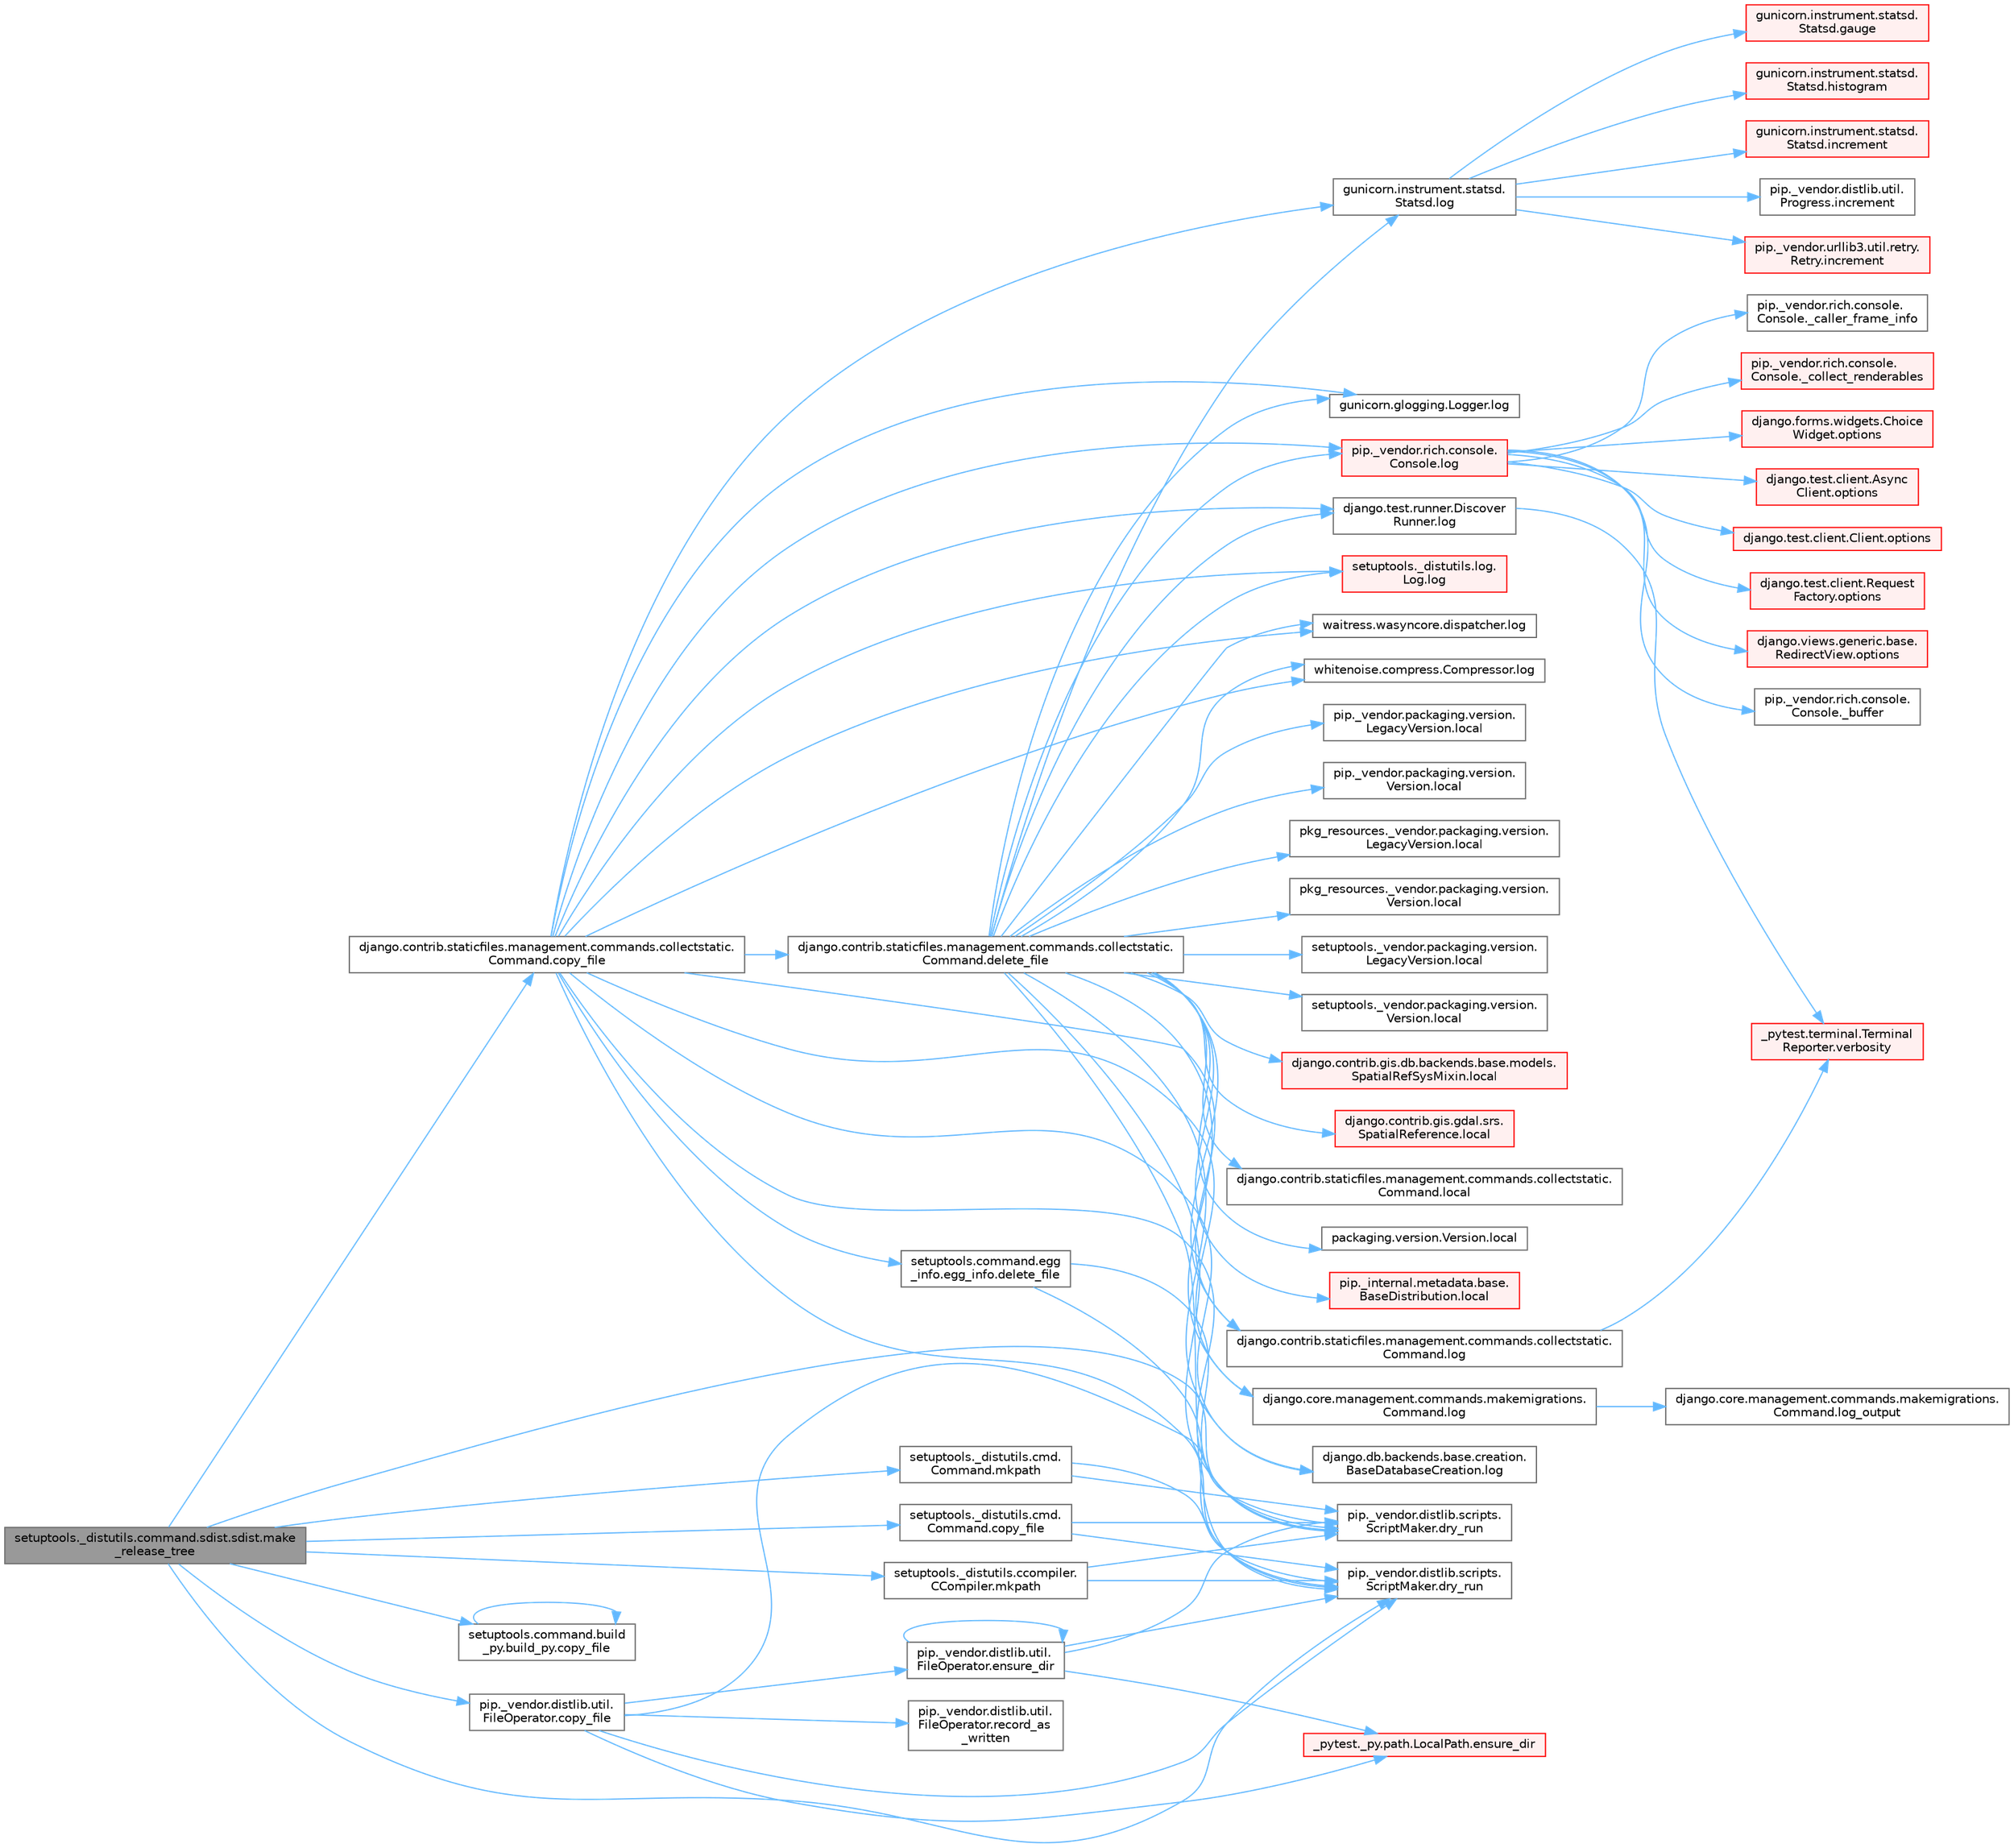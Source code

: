 digraph "setuptools._distutils.command.sdist.sdist.make_release_tree"
{
 // LATEX_PDF_SIZE
  bgcolor="transparent";
  edge [fontname=Helvetica,fontsize=10,labelfontname=Helvetica,labelfontsize=10];
  node [fontname=Helvetica,fontsize=10,shape=box,height=0.2,width=0.4];
  rankdir="LR";
  Node1 [id="Node000001",label="setuptools._distutils.command.sdist.sdist.make\l_release_tree",height=0.2,width=0.4,color="gray40", fillcolor="grey60", style="filled", fontcolor="black",tooltip=" "];
  Node1 -> Node2 [id="edge1_Node000001_Node000002",color="steelblue1",style="solid",tooltip=" "];
  Node2 [id="Node000002",label="django.contrib.staticfiles.management.commands.collectstatic.\lCommand.copy_file",height=0.2,width=0.4,color="grey40", fillcolor="white", style="filled",URL="$classdjango_1_1contrib_1_1staticfiles_1_1management_1_1commands_1_1collectstatic_1_1_command.html#aa1d53e284649215d968d4bb505fb4d4b",tooltip=" "];
  Node2 -> Node3 [id="edge2_Node000002_Node000003",color="steelblue1",style="solid",tooltip=" "];
  Node3 [id="Node000003",label="django.contrib.staticfiles.management.commands.collectstatic.\lCommand.delete_file",height=0.2,width=0.4,color="grey40", fillcolor="white", style="filled",URL="$classdjango_1_1contrib_1_1staticfiles_1_1management_1_1commands_1_1collectstatic_1_1_command.html#a54d45dfce4bec3a86e7cd24afd6ade21",tooltip=" "];
  Node3 -> Node4 [id="edge3_Node000003_Node000004",color="steelblue1",style="solid",tooltip=" "];
  Node4 [id="Node000004",label="pip._vendor.distlib.scripts.\lScriptMaker.dry_run",height=0.2,width=0.4,color="grey40", fillcolor="white", style="filled",URL="$classpip_1_1__vendor_1_1distlib_1_1scripts_1_1_script_maker.html#acd0b75b087e518fe8bca3b64ea083c92",tooltip=" "];
  Node3 -> Node5 [id="edge4_Node000003_Node000005",color="steelblue1",style="solid",tooltip=" "];
  Node5 [id="Node000005",label="pip._vendor.distlib.scripts.\lScriptMaker.dry_run",height=0.2,width=0.4,color="grey40", fillcolor="white", style="filled",URL="$classpip_1_1__vendor_1_1distlib_1_1scripts_1_1_script_maker.html#aa6b275f3771cc190673279c4bf52d220",tooltip=" "];
  Node3 -> Node6 [id="edge5_Node000003_Node000006",color="steelblue1",style="solid",tooltip=" "];
  Node6 [id="Node000006",label="django.contrib.gis.db.backends.base.models.\lSpatialRefSysMixin.local",height=0.2,width=0.4,color="red", fillcolor="#FFF0F0", style="filled",URL="$classdjango_1_1contrib_1_1gis_1_1db_1_1backends_1_1base_1_1models_1_1_spatial_ref_sys_mixin.html#aa2b279a4742998c755a4b609dae36ec2",tooltip=" "];
  Node3 -> Node47 [id="edge6_Node000003_Node000047",color="steelblue1",style="solid",tooltip=" "];
  Node47 [id="Node000047",label="django.contrib.gis.gdal.srs.\lSpatialReference.local",height=0.2,width=0.4,color="red", fillcolor="#FFF0F0", style="filled",URL="$classdjango_1_1contrib_1_1gis_1_1gdal_1_1srs_1_1_spatial_reference.html#a0abebf4dd11a11920a1e2e54f39f50fd",tooltip=" "];
  Node3 -> Node48 [id="edge7_Node000003_Node000048",color="steelblue1",style="solid",tooltip=" "];
  Node48 [id="Node000048",label="django.contrib.staticfiles.management.commands.collectstatic.\lCommand.local",height=0.2,width=0.4,color="grey40", fillcolor="white", style="filled",URL="$classdjango_1_1contrib_1_1staticfiles_1_1management_1_1commands_1_1collectstatic_1_1_command.html#a03cada9a3401fcf3fac9c92aed7e2002",tooltip=" "];
  Node3 -> Node49 [id="edge8_Node000003_Node000049",color="steelblue1",style="solid",tooltip=" "];
  Node49 [id="Node000049",label="packaging.version.Version.local",height=0.2,width=0.4,color="grey40", fillcolor="white", style="filled",URL="$classpackaging_1_1version_1_1_version.html#a45188d22991efcdbe0a8356784fc00a0",tooltip=" "];
  Node3 -> Node50 [id="edge9_Node000003_Node000050",color="steelblue1",style="solid",tooltip=" "];
  Node50 [id="Node000050",label="pip._internal.metadata.base.\lBaseDistribution.local",height=0.2,width=0.4,color="red", fillcolor="#FFF0F0", style="filled",URL="$classpip_1_1__internal_1_1metadata_1_1base_1_1_base_distribution.html#a68a7931aa7d592ec9a6bcf1aaa845223",tooltip=" "];
  Node3 -> Node4541 [id="edge10_Node000003_Node004541",color="steelblue1",style="solid",tooltip=" "];
  Node4541 [id="Node004541",label="pip._vendor.packaging.version.\lLegacyVersion.local",height=0.2,width=0.4,color="grey40", fillcolor="white", style="filled",URL="$classpip_1_1__vendor_1_1packaging_1_1version_1_1_legacy_version.html#a60a59860ee423006f3885a51e699cbc0",tooltip=" "];
  Node3 -> Node4542 [id="edge11_Node000003_Node004542",color="steelblue1",style="solid",tooltip=" "];
  Node4542 [id="Node004542",label="pip._vendor.packaging.version.\lVersion.local",height=0.2,width=0.4,color="grey40", fillcolor="white", style="filled",URL="$classpip_1_1__vendor_1_1packaging_1_1version_1_1_version.html#ad1320245d9af9451510a2af96fa9e270",tooltip=" "];
  Node3 -> Node4543 [id="edge12_Node000003_Node004543",color="steelblue1",style="solid",tooltip=" "];
  Node4543 [id="Node004543",label="pkg_resources._vendor.packaging.version.\lLegacyVersion.local",height=0.2,width=0.4,color="grey40", fillcolor="white", style="filled",URL="$classpkg__resources_1_1__vendor_1_1packaging_1_1version_1_1_legacy_version.html#ab5202e3adbabf73ac459d78afdc0cfc5",tooltip=" "];
  Node3 -> Node4544 [id="edge13_Node000003_Node004544",color="steelblue1",style="solid",tooltip=" "];
  Node4544 [id="Node004544",label="pkg_resources._vendor.packaging.version.\lVersion.local",height=0.2,width=0.4,color="grey40", fillcolor="white", style="filled",URL="$classpkg__resources_1_1__vendor_1_1packaging_1_1version_1_1_version.html#a36e576909ed04da5b9a9d7b1443ee961",tooltip=" "];
  Node3 -> Node4545 [id="edge14_Node000003_Node004545",color="steelblue1",style="solid",tooltip=" "];
  Node4545 [id="Node004545",label="setuptools._vendor.packaging.version.\lLegacyVersion.local",height=0.2,width=0.4,color="grey40", fillcolor="white", style="filled",URL="$classsetuptools_1_1__vendor_1_1packaging_1_1version_1_1_legacy_version.html#a1c8af3f6b4898755c2d392b114d12e77",tooltip=" "];
  Node3 -> Node4546 [id="edge15_Node000003_Node004546",color="steelblue1",style="solid",tooltip=" "];
  Node4546 [id="Node004546",label="setuptools._vendor.packaging.version.\lVersion.local",height=0.2,width=0.4,color="grey40", fillcolor="white", style="filled",URL="$classsetuptools_1_1__vendor_1_1packaging_1_1version_1_1_version.html#a7d77314dddde68f3148b8c1efb5b8057",tooltip=" "];
  Node3 -> Node988 [id="edge16_Node000003_Node000988",color="steelblue1",style="solid",tooltip=" "];
  Node988 [id="Node000988",label="django.contrib.staticfiles.management.commands.collectstatic.\lCommand.log",height=0.2,width=0.4,color="grey40", fillcolor="white", style="filled",URL="$classdjango_1_1contrib_1_1staticfiles_1_1management_1_1commands_1_1collectstatic_1_1_command.html#a0e93191b90ee0993e3286343d0b2de0e",tooltip=" "];
  Node988 -> Node989 [id="edge17_Node000988_Node000989",color="steelblue1",style="solid",tooltip=" "];
  Node989 [id="Node000989",label="_pytest.terminal.Terminal\lReporter.verbosity",height=0.2,width=0.4,color="red", fillcolor="#FFF0F0", style="filled",URL="$class__pytest_1_1terminal_1_1_terminal_reporter.html#a620047ffec9ba4f5cca84af25b3adbcf",tooltip=" "];
  Node3 -> Node990 [id="edge18_Node000003_Node000990",color="steelblue1",style="solid",tooltip=" "];
  Node990 [id="Node000990",label="django.core.management.commands.makemigrations.\lCommand.log",height=0.2,width=0.4,color="grey40", fillcolor="white", style="filled",URL="$classdjango_1_1core_1_1management_1_1commands_1_1makemigrations_1_1_command.html#a0409d121552878a7416460dba8274880",tooltip=" "];
  Node990 -> Node991 [id="edge19_Node000990_Node000991",color="steelblue1",style="solid",tooltip=" "];
  Node991 [id="Node000991",label="django.core.management.commands.makemigrations.\lCommand.log_output",height=0.2,width=0.4,color="grey40", fillcolor="white", style="filled",URL="$classdjango_1_1core_1_1management_1_1commands_1_1makemigrations_1_1_command.html#ad6cb5d402888250fc170034fdee93f6d",tooltip=" "];
  Node3 -> Node992 [id="edge20_Node000003_Node000992",color="steelblue1",style="solid",tooltip=" "];
  Node992 [id="Node000992",label="django.db.backends.base.creation.\lBaseDatabaseCreation.log",height=0.2,width=0.4,color="grey40", fillcolor="white", style="filled",URL="$classdjango_1_1db_1_1backends_1_1base_1_1creation_1_1_base_database_creation.html#ac297ec931db5ec68c271ec0d91be7183",tooltip=" "];
  Node3 -> Node993 [id="edge21_Node000003_Node000993",color="steelblue1",style="solid",tooltip=" "];
  Node993 [id="Node000993",label="django.test.runner.Discover\lRunner.log",height=0.2,width=0.4,color="grey40", fillcolor="white", style="filled",URL="$classdjango_1_1test_1_1runner_1_1_discover_runner.html#af5ad8e2895b3f0c5e0a6d7113199d641",tooltip=" "];
  Node993 -> Node989 [id="edge22_Node000993_Node000989",color="steelblue1",style="solid",tooltip=" "];
  Node3 -> Node994 [id="edge23_Node000003_Node000994",color="steelblue1",style="solid",tooltip=" "];
  Node994 [id="Node000994",label="gunicorn.glogging.Logger.log",height=0.2,width=0.4,color="grey40", fillcolor="white", style="filled",URL="$classgunicorn_1_1glogging_1_1_logger.html#ad6941dede526094643dd02c53c3449b0",tooltip=" "];
  Node3 -> Node995 [id="edge24_Node000003_Node000995",color="steelblue1",style="solid",tooltip=" "];
  Node995 [id="Node000995",label="gunicorn.instrument.statsd.\lStatsd.log",height=0.2,width=0.4,color="grey40", fillcolor="white", style="filled",URL="$classgunicorn_1_1instrument_1_1statsd_1_1_statsd.html#ab99145cf0b7c66dbcebcbdcbd44b4953",tooltip=" "];
  Node995 -> Node996 [id="edge25_Node000995_Node000996",color="steelblue1",style="solid",tooltip=" "];
  Node996 [id="Node000996",label="gunicorn.instrument.statsd.\lStatsd.gauge",height=0.2,width=0.4,color="red", fillcolor="#FFF0F0", style="filled",URL="$classgunicorn_1_1instrument_1_1statsd_1_1_statsd.html#a6cebc76ae769412dfb0f0a3ec727c50d",tooltip=" "];
  Node995 -> Node998 [id="edge26_Node000995_Node000998",color="steelblue1",style="solid",tooltip=" "];
  Node998 [id="Node000998",label="gunicorn.instrument.statsd.\lStatsd.histogram",height=0.2,width=0.4,color="red", fillcolor="#FFF0F0", style="filled",URL="$classgunicorn_1_1instrument_1_1statsd_1_1_statsd.html#adee3cb12a43f643cca3c9084d77285b4",tooltip=" "];
  Node995 -> Node999 [id="edge27_Node000995_Node000999",color="steelblue1",style="solid",tooltip=" "];
  Node999 [id="Node000999",label="gunicorn.instrument.statsd.\lStatsd.increment",height=0.2,width=0.4,color="red", fillcolor="#FFF0F0", style="filled",URL="$classgunicorn_1_1instrument_1_1statsd_1_1_statsd.html#a5527687726a051a5182ee13a842b08fd",tooltip=" "];
  Node995 -> Node1000 [id="edge28_Node000995_Node001000",color="steelblue1",style="solid",tooltip=" "];
  Node1000 [id="Node001000",label="pip._vendor.distlib.util.\lProgress.increment",height=0.2,width=0.4,color="grey40", fillcolor="white", style="filled",URL="$classpip_1_1__vendor_1_1distlib_1_1util_1_1_progress.html#a197ffd4ac8a74898742a6cde5b4c5466",tooltip=" "];
  Node995 -> Node1001 [id="edge29_Node000995_Node001001",color="steelblue1",style="solid",tooltip=" "];
  Node1001 [id="Node001001",label="pip._vendor.urllib3.util.retry.\lRetry.increment",height=0.2,width=0.4,color="red", fillcolor="#FFF0F0", style="filled",URL="$classpip_1_1__vendor_1_1urllib3_1_1util_1_1retry_1_1_retry.html#a88dd993ccb2ef4b2bfa9ad0571374b12",tooltip=" "];
  Node3 -> Node1078 [id="edge30_Node000003_Node001078",color="steelblue1",style="solid",tooltip=" "];
  Node1078 [id="Node001078",label="pip._vendor.rich.console.\lConsole.log",height=0.2,width=0.4,color="red", fillcolor="#FFF0F0", style="filled",URL="$classpip_1_1__vendor_1_1rich_1_1console_1_1_console.html#af9c77e39f9413fc2b134c60cfa23b0f1",tooltip=" "];
  Node1078 -> Node131 [id="edge31_Node001078_Node000131",color="steelblue1",style="solid",tooltip=" "];
  Node131 [id="Node000131",label="pip._vendor.rich.console.\lConsole._buffer",height=0.2,width=0.4,color="grey40", fillcolor="white", style="filled",URL="$classpip_1_1__vendor_1_1rich_1_1console_1_1_console.html#a51eaf031922c907e4085937b82f5564e",tooltip=" "];
  Node1078 -> Node1079 [id="edge32_Node001078_Node001079",color="steelblue1",style="solid",tooltip=" "];
  Node1079 [id="Node001079",label="pip._vendor.rich.console.\lConsole._caller_frame_info",height=0.2,width=0.4,color="grey40", fillcolor="white", style="filled",URL="$classpip_1_1__vendor_1_1rich_1_1console_1_1_console.html#ac43cb4290591af4f04cd264aa1fc1b0f",tooltip=" "];
  Node1078 -> Node132 [id="edge33_Node001078_Node000132",color="steelblue1",style="solid",tooltip=" "];
  Node132 [id="Node000132",label="pip._vendor.rich.console.\lConsole._collect_renderables",height=0.2,width=0.4,color="red", fillcolor="#FFF0F0", style="filled",URL="$classpip_1_1__vendor_1_1rich_1_1console_1_1_console.html#ab053dc750094e77e036523f6d2c14899",tooltip=" "];
  Node1078 -> Node142 [id="edge34_Node001078_Node000142",color="steelblue1",style="solid",tooltip=" "];
  Node142 [id="Node000142",label="django.forms.widgets.Choice\lWidget.options",height=0.2,width=0.4,color="red", fillcolor="#FFF0F0", style="filled",URL="$classdjango_1_1forms_1_1widgets_1_1_choice_widget.html#a8575b90386fc2027f38ea00133cef250",tooltip=" "];
  Node1078 -> Node1080 [id="edge35_Node001078_Node001080",color="steelblue1",style="solid",tooltip=" "];
  Node1080 [id="Node001080",label="django.test.client.Async\lClient.options",height=0.2,width=0.4,color="red", fillcolor="#FFF0F0", style="filled",URL="$classdjango_1_1test_1_1client_1_1_async_client.html#a84509c6347cbc018e6335b924ec841a2",tooltip=" "];
  Node1078 -> Node1723 [id="edge36_Node001078_Node001723",color="steelblue1",style="solid",tooltip=" "];
  Node1723 [id="Node001723",label="django.test.client.Client.options",height=0.2,width=0.4,color="red", fillcolor="#FFF0F0", style="filled",URL="$classdjango_1_1test_1_1client_1_1_client.html#a839ea6375ca2184b3b60550938b6824c",tooltip=" "];
  Node1078 -> Node1725 [id="edge37_Node001078_Node001725",color="steelblue1",style="solid",tooltip=" "];
  Node1725 [id="Node001725",label="django.test.client.Request\lFactory.options",height=0.2,width=0.4,color="red", fillcolor="#FFF0F0", style="filled",URL="$classdjango_1_1test_1_1client_1_1_request_factory.html#a438a7e1be2437d680cd78d11dee77c54",tooltip=" "];
  Node1078 -> Node1729 [id="edge38_Node001078_Node001729",color="steelblue1",style="solid",tooltip=" "];
  Node1729 [id="Node001729",label="django.views.generic.base.\lRedirectView.options",height=0.2,width=0.4,color="red", fillcolor="#FFF0F0", style="filled",URL="$classdjango_1_1views_1_1generic_1_1base_1_1_redirect_view.html#a444de156c79647344c987295c47a76e1",tooltip=" "];
  Node3 -> Node2738 [id="edge39_Node000003_Node002738",color="steelblue1",style="solid",tooltip=" "];
  Node2738 [id="Node002738",label="setuptools._distutils.log.\lLog.log",height=0.2,width=0.4,color="red", fillcolor="#FFF0F0", style="filled",URL="$classsetuptools_1_1__distutils_1_1log_1_1_log.html#af651bf90098b3f6c9f3913b91f0eda70",tooltip=" "];
  Node3 -> Node2739 [id="edge40_Node000003_Node002739",color="steelblue1",style="solid",tooltip=" "];
  Node2739 [id="Node002739",label="waitress.wasyncore.dispatcher.log",height=0.2,width=0.4,color="grey40", fillcolor="white", style="filled",URL="$classwaitress_1_1wasyncore_1_1dispatcher.html#ab4786338f40a0cf9e9df45b57d4c0a63",tooltip=" "];
  Node3 -> Node2740 [id="edge41_Node000003_Node002740",color="steelblue1",style="solid",tooltip=" "];
  Node2740 [id="Node002740",label="whitenoise.compress.Compressor.log",height=0.2,width=0.4,color="grey40", fillcolor="white", style="filled",URL="$classwhitenoise_1_1compress_1_1_compressor.html#aa70a9f98a4387e4d394529c17cdbee27",tooltip=" "];
  Node2 -> Node4547 [id="edge42_Node000002_Node004547",color="steelblue1",style="solid",tooltip=" "];
  Node4547 [id="Node004547",label="setuptools.command.egg\l_info.egg_info.delete_file",height=0.2,width=0.4,color="grey40", fillcolor="white", style="filled",URL="$classsetuptools_1_1command_1_1egg__info_1_1egg__info.html#a495e8bc785408d0edb69ac18deb4cffc",tooltip=" "];
  Node4547 -> Node4 [id="edge43_Node004547_Node000004",color="steelblue1",style="solid",tooltip=" "];
  Node4547 -> Node5 [id="edge44_Node004547_Node000005",color="steelblue1",style="solid",tooltip=" "];
  Node2 -> Node4 [id="edge45_Node000002_Node000004",color="steelblue1",style="solid",tooltip=" "];
  Node2 -> Node5 [id="edge46_Node000002_Node000005",color="steelblue1",style="solid",tooltip=" "];
  Node2 -> Node988 [id="edge47_Node000002_Node000988",color="steelblue1",style="solid",tooltip=" "];
  Node2 -> Node990 [id="edge48_Node000002_Node000990",color="steelblue1",style="solid",tooltip=" "];
  Node2 -> Node992 [id="edge49_Node000002_Node000992",color="steelblue1",style="solid",tooltip=" "];
  Node2 -> Node993 [id="edge50_Node000002_Node000993",color="steelblue1",style="solid",tooltip=" "];
  Node2 -> Node994 [id="edge51_Node000002_Node000994",color="steelblue1",style="solid",tooltip=" "];
  Node2 -> Node995 [id="edge52_Node000002_Node000995",color="steelblue1",style="solid",tooltip=" "];
  Node2 -> Node1078 [id="edge53_Node000002_Node001078",color="steelblue1",style="solid",tooltip=" "];
  Node2 -> Node2738 [id="edge54_Node000002_Node002738",color="steelblue1",style="solid",tooltip=" "];
  Node2 -> Node2739 [id="edge55_Node000002_Node002739",color="steelblue1",style="solid",tooltip=" "];
  Node2 -> Node2740 [id="edge56_Node000002_Node002740",color="steelblue1",style="solid",tooltip=" "];
  Node1 -> Node4548 [id="edge57_Node000001_Node004548",color="steelblue1",style="solid",tooltip=" "];
  Node4548 [id="Node004548",label="pip._vendor.distlib.util.\lFileOperator.copy_file",height=0.2,width=0.4,color="grey40", fillcolor="white", style="filled",URL="$classpip_1_1__vendor_1_1distlib_1_1util_1_1_file_operator.html#abc23840c62c167d79ecacec778850261",tooltip=" "];
  Node4548 -> Node4 [id="edge58_Node004548_Node000004",color="steelblue1",style="solid",tooltip=" "];
  Node4548 -> Node5 [id="edge59_Node004548_Node000005",color="steelblue1",style="solid",tooltip=" "];
  Node4548 -> Node4549 [id="edge60_Node004548_Node004549",color="steelblue1",style="solid",tooltip=" "];
  Node4549 [id="Node004549",label="_pytest._py.path.LocalPath.ensure_dir",height=0.2,width=0.4,color="red", fillcolor="#FFF0F0", style="filled",URL="$class__pytest_1_1__py_1_1path_1_1_local_path.html#a46346ae9e4a2afb342367c4071edfb97",tooltip=" "];
  Node4548 -> Node4550 [id="edge61_Node004548_Node004550",color="steelblue1",style="solid",tooltip=" "];
  Node4550 [id="Node004550",label="pip._vendor.distlib.util.\lFileOperator.ensure_dir",height=0.2,width=0.4,color="grey40", fillcolor="white", style="filled",URL="$classpip_1_1__vendor_1_1distlib_1_1util_1_1_file_operator.html#ac26f6e6c72ddce16fab2f5b283728e7b",tooltip=" "];
  Node4550 -> Node4 [id="edge62_Node004550_Node000004",color="steelblue1",style="solid",tooltip=" "];
  Node4550 -> Node5 [id="edge63_Node004550_Node000005",color="steelblue1",style="solid",tooltip=" "];
  Node4550 -> Node4549 [id="edge64_Node004550_Node004549",color="steelblue1",style="solid",tooltip=" "];
  Node4550 -> Node4550 [id="edge65_Node004550_Node004550",color="steelblue1",style="solid",tooltip=" "];
  Node4548 -> Node4551 [id="edge66_Node004548_Node004551",color="steelblue1",style="solid",tooltip=" "];
  Node4551 [id="Node004551",label="pip._vendor.distlib.util.\lFileOperator.record_as\l_written",height=0.2,width=0.4,color="grey40", fillcolor="white", style="filled",URL="$classpip_1_1__vendor_1_1distlib_1_1util_1_1_file_operator.html#a3b258e4866635420f8e78204fe67443d",tooltip=" "];
  Node1 -> Node4552 [id="edge67_Node000001_Node004552",color="steelblue1",style="solid",tooltip=" "];
  Node4552 [id="Node004552",label="setuptools._distutils.cmd.\lCommand.copy_file",height=0.2,width=0.4,color="grey40", fillcolor="white", style="filled",URL="$classsetuptools_1_1__distutils_1_1cmd_1_1_command.html#a88780b42f9f312f6a8a44617c5e28b25",tooltip=" "];
  Node4552 -> Node4 [id="edge68_Node004552_Node000004",color="steelblue1",style="solid",tooltip=" "];
  Node4552 -> Node5 [id="edge69_Node004552_Node000005",color="steelblue1",style="solid",tooltip=" "];
  Node1 -> Node4553 [id="edge70_Node000001_Node004553",color="steelblue1",style="solid",tooltip=" "];
  Node4553 [id="Node004553",label="setuptools.command.build\l_py.build_py.copy_file",height=0.2,width=0.4,color="grey40", fillcolor="white", style="filled",URL="$classsetuptools_1_1command_1_1build__py_1_1build__py.html#ae5ead84f54c07f50b639494c9f9989fa",tooltip=" "];
  Node4553 -> Node4553 [id="edge71_Node004553_Node004553",color="steelblue1",style="solid",tooltip=" "];
  Node1 -> Node4 [id="edge72_Node000001_Node000004",color="steelblue1",style="solid",tooltip=" "];
  Node1 -> Node5 [id="edge73_Node000001_Node000005",color="steelblue1",style="solid",tooltip=" "];
  Node1 -> Node3597 [id="edge74_Node000001_Node003597",color="steelblue1",style="solid",tooltip=" "];
  Node3597 [id="Node003597",label="setuptools._distutils.ccompiler.\lCCompiler.mkpath",height=0.2,width=0.4,color="grey40", fillcolor="white", style="filled",URL="$classsetuptools_1_1__distutils_1_1ccompiler_1_1_c_compiler.html#a84a377626d580d0a9c7af626de535910",tooltip=" "];
  Node3597 -> Node4 [id="edge75_Node003597_Node000004",color="steelblue1",style="solid",tooltip=" "];
  Node3597 -> Node5 [id="edge76_Node003597_Node000005",color="steelblue1",style="solid",tooltip=" "];
  Node1 -> Node3598 [id="edge77_Node000001_Node003598",color="steelblue1",style="solid",tooltip=" "];
  Node3598 [id="Node003598",label="setuptools._distutils.cmd.\lCommand.mkpath",height=0.2,width=0.4,color="grey40", fillcolor="white", style="filled",URL="$classsetuptools_1_1__distutils_1_1cmd_1_1_command.html#ac5192d4d0c02e64755ea4a522d48c4ab",tooltip=" "];
  Node3598 -> Node4 [id="edge78_Node003598_Node000004",color="steelblue1",style="solid",tooltip=" "];
  Node3598 -> Node5 [id="edge79_Node003598_Node000005",color="steelblue1",style="solid",tooltip=" "];
}
